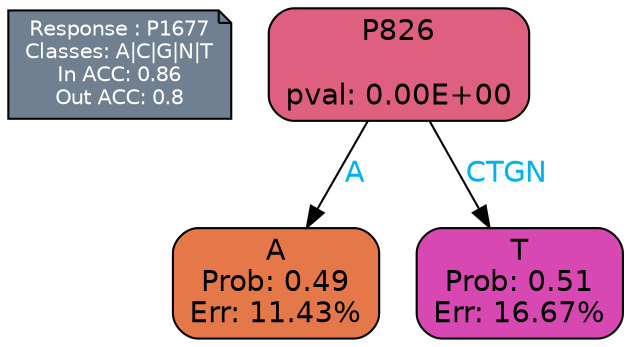 digraph Tree {
node [shape=box, style="filled, rounded", color="black", fontname=helvetica] ;
graph [ranksep=equally, splines=polylines, bgcolor=transparent, dpi=600] ;
edge [fontname=helvetica] ;
LEGEND [label="Response : P1677
Classes: A|C|G|N|T
In ACC: 0.86
Out ACC: 0.8
",shape=note,align=left,style=filled,fillcolor="slategray",fontcolor="white",fontsize=10];1 [label="P826

pval: 0.00E+00", fillcolor="#de607e"] ;
2 [label="A
Prob: 0.49
Err: 11.43%", fillcolor="#e57848"] ;
3 [label="T
Prob: 0.51
Err: 16.67%", fillcolor="#d848b2"] ;
1 -> 2 [label="A",fontcolor=deepskyblue2] ;
1 -> 3 [label="CTGN",fontcolor=deepskyblue2] ;
{rank = same; 2;3;}{rank = same; LEGEND;1;}}